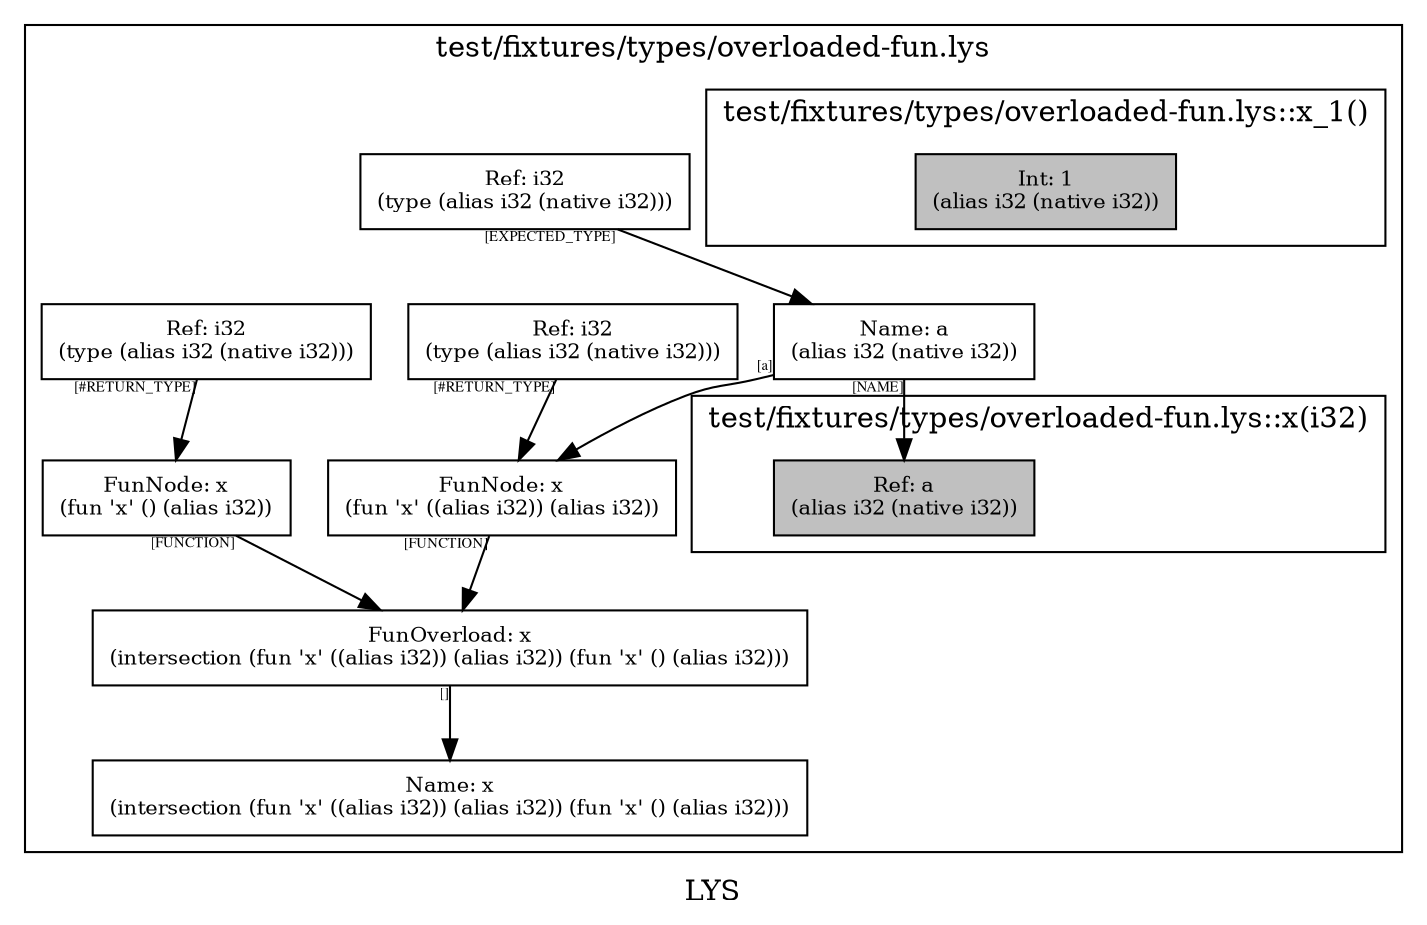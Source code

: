 digraph LYS {
  node [shape=box,fontsize=10];
  subgraph "cluster_test/fixtures/types/overloaded-fun.lys" {
    1 [label="FunOverload: x\n(intersection (fun 'x' ((alias i32)) (alias i32)) (fun 'x' () (alias i32)))", fillcolor=grey];
    2 [label="FunNode: x\n(fun 'x' ((alias i32)) (alias i32))", fillcolor=grey];
    3 [label="Name: a\n(alias i32 (native i32))", fillcolor=grey];
    4 [label="Ref: i32\n(type (alias i32 (native i32)))", fillcolor=grey];
    5 [label="Ref: i32\n(type (alias i32 (native i32)))", fillcolor=grey];
    6 [label="FunNode: x\n(fun 'x' () (alias i32))", fillcolor=grey];
    7 [label="Ref: i32\n(type (alias i32 (native i32)))", fillcolor=grey];
    8 [label="Name: x\n(intersection (fun 'x' ((alias i32)) (alias i32)) (fun 'x' () (alias i32)))", fillcolor=grey];
    subgraph "cluster_test/fixtures/types/overloaded-fun.lys_0" { rankdir=TB;
      node [style=filled, fillcolor=grey];
      9 [label="Ref: a\n(alias i32 (native i32))", fillcolor=grey];
      label="test/fixtures/types/overloaded-fun.lys::x(i32)";
    }
    subgraph "cluster_test/fixtures/types/overloaded-fun.lys_1" { rankdir=TB;
      node [style=filled, fillcolor=grey];
      10 [label="Int: 1\n(alias i32 (native i32))", fillcolor=grey];
      label="test/fixtures/types/overloaded-fun.lys::x_1()";
    }
    label="test/fixtures/types/overloaded-fun.lys";
  }
  1 -> 8[taillabel="[]" fontsize=7 fontname="times" color="black" ];
  2 -> 1[taillabel="[FUNCTION]" fontsize=7 fontname="times" color="black" ];
  3 -> 2[taillabel="[a]" fontsize=7 fontname="times" color="black" ];
  3 -> 9[taillabel="[NAME]" fontsize=7 fontname="times" color="black" ];
  4 -> 3[taillabel="[EXPECTED_TYPE]" fontsize=7 fontname="times" color="black" ];
  5 -> 2[taillabel="[#RETURN_TYPE]" fontsize=7 fontname="times" color="black" ];
  6 -> 1[taillabel="[FUNCTION]" fontsize=7 fontname="times" color="black" ];
  7 -> 6[taillabel="[#RETURN_TYPE]" fontsize=7 fontname="times" color="black" ];
  label="LYS";
}
